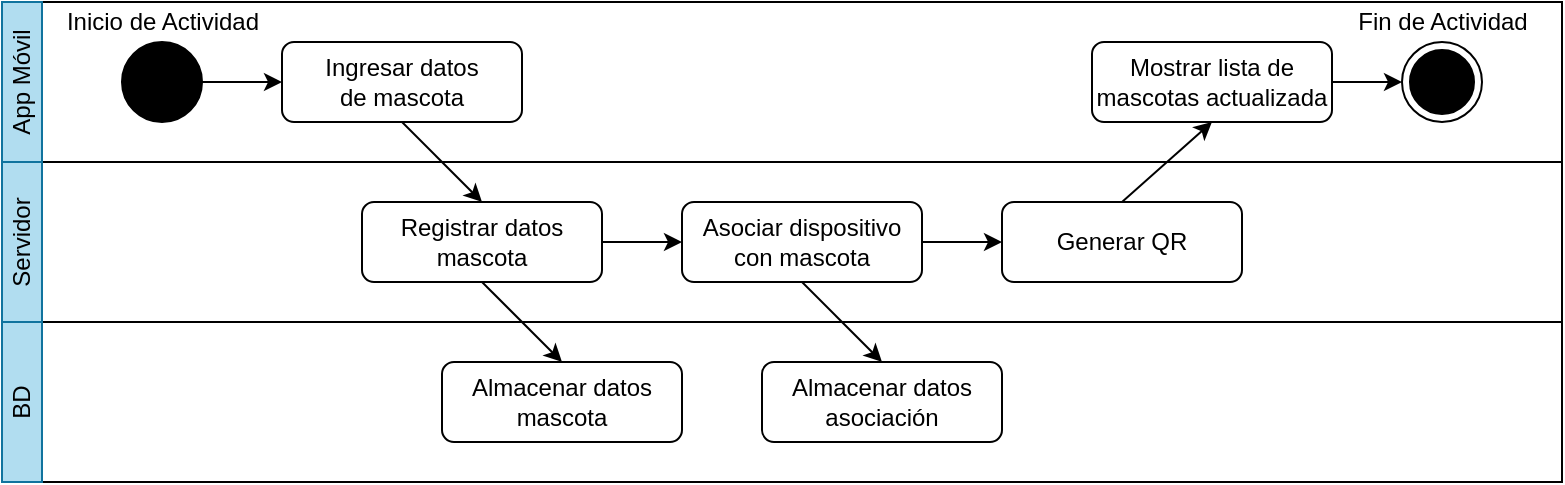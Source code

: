<mxfile version="28.2.5">
  <diagram name="Página-1" id="enVDqSY1fMJFekbLZFbQ">
    <mxGraphModel dx="872" dy="537" grid="1" gridSize="10" guides="1" tooltips="1" connect="1" arrows="1" fold="1" page="1" pageScale="1" pageWidth="1169" pageHeight="827" math="0" shadow="0">
      <root>
        <mxCell id="0" />
        <mxCell id="1" parent="0" />
        <mxCell id="286nNvO5I3SPzbbO3P0q-14" value="" style="rounded=0;whiteSpace=wrap;html=1;" parent="1" vertex="1">
          <mxGeometry x="60" y="200" width="760" height="80" as="geometry" />
        </mxCell>
        <mxCell id="286nNvO5I3SPzbbO3P0q-7" value="" style="rounded=0;whiteSpace=wrap;html=1;" parent="1" vertex="1">
          <mxGeometry x="60" y="120" width="760" height="80" as="geometry" />
        </mxCell>
        <mxCell id="286nNvO5I3SPzbbO3P0q-2" value="" style="rounded=0;whiteSpace=wrap;html=1;" parent="1" vertex="1">
          <mxGeometry x="60" y="40" width="760" height="80" as="geometry" />
        </mxCell>
        <mxCell id="286nNvO5I3SPzbbO3P0q-21" style="edgeStyle=orthogonalEdgeStyle;rounded=0;orthogonalLoop=1;jettySize=auto;html=1;exitX=1;exitY=0.5;exitDx=0;exitDy=0;entryX=0;entryY=0.5;entryDx=0;entryDy=0;" parent="1" source="286nNvO5I3SPzbbO3P0q-3" target="286nNvO5I3SPzbbO3P0q-5" edge="1">
          <mxGeometry relative="1" as="geometry" />
        </mxCell>
        <mxCell id="286nNvO5I3SPzbbO3P0q-3" value="" style="ellipse;whiteSpace=wrap;html=1;aspect=fixed;fillColor=#000000;" parent="1" vertex="1">
          <mxGeometry x="100" y="60" width="40" height="40" as="geometry" />
        </mxCell>
        <mxCell id="286nNvO5I3SPzbbO3P0q-4" value="Inicio de Actividad" style="text;html=1;align=center;verticalAlign=middle;rounded=0;" parent="1" vertex="1">
          <mxGeometry x="100" y="40" width="40" height="20" as="geometry" />
        </mxCell>
        <mxCell id="286nNvO5I3SPzbbO3P0q-9" style="rounded=0;orthogonalLoop=1;jettySize=auto;html=1;exitX=0.5;exitY=1;exitDx=0;exitDy=0;entryX=0.5;entryY=0;entryDx=0;entryDy=0;" parent="1" source="286nNvO5I3SPzbbO3P0q-5" target="286nNvO5I3SPzbbO3P0q-8" edge="1">
          <mxGeometry relative="1" as="geometry" />
        </mxCell>
        <mxCell id="286nNvO5I3SPzbbO3P0q-5" value="&lt;div&gt;Ingresar datos&lt;/div&gt;&lt;div&gt;de mascota&lt;/div&gt;" style="rounded=1;whiteSpace=wrap;html=1;" parent="1" vertex="1">
          <mxGeometry x="180" y="60" width="120" height="40" as="geometry" />
        </mxCell>
        <mxCell id="286nNvO5I3SPzbbO3P0q-6" value="Servidor" style="rounded=0;whiteSpace=wrap;html=1;rotation=-90;fillColor=#b1ddf0;strokeColor=#10739e;" parent="1" vertex="1">
          <mxGeometry x="10" y="150" width="80" height="20" as="geometry" />
        </mxCell>
        <mxCell id="286nNvO5I3SPzbbO3P0q-11" style="edgeStyle=orthogonalEdgeStyle;rounded=0;orthogonalLoop=1;jettySize=auto;html=1;exitX=1;exitY=0.5;exitDx=0;exitDy=0;entryX=0;entryY=0.5;entryDx=0;entryDy=0;" parent="1" source="286nNvO5I3SPzbbO3P0q-8" target="286nNvO5I3SPzbbO3P0q-10" edge="1">
          <mxGeometry relative="1" as="geometry" />
        </mxCell>
        <mxCell id="286nNvO5I3SPzbbO3P0q-18" style="rounded=0;orthogonalLoop=1;jettySize=auto;html=1;exitX=0.5;exitY=1;exitDx=0;exitDy=0;entryX=0.5;entryY=0;entryDx=0;entryDy=0;" parent="1" source="286nNvO5I3SPzbbO3P0q-8" target="286nNvO5I3SPzbbO3P0q-16" edge="1">
          <mxGeometry relative="1" as="geometry" />
        </mxCell>
        <mxCell id="286nNvO5I3SPzbbO3P0q-8" value="&lt;div&gt;Registrar datos&lt;/div&gt;&lt;div&gt;mascota&lt;/div&gt;" style="rounded=1;whiteSpace=wrap;html=1;" parent="1" vertex="1">
          <mxGeometry x="220" y="140" width="120" height="40" as="geometry" />
        </mxCell>
        <mxCell id="286nNvO5I3SPzbbO3P0q-20" style="rounded=0;orthogonalLoop=1;jettySize=auto;html=1;exitX=0.5;exitY=1;exitDx=0;exitDy=0;entryX=0.5;entryY=0;entryDx=0;entryDy=0;" parent="1" source="286nNvO5I3SPzbbO3P0q-10" target="286nNvO5I3SPzbbO3P0q-17" edge="1">
          <mxGeometry relative="1" as="geometry" />
        </mxCell>
        <mxCell id="Y9zt2DEdJVNuOkLB8jbV-2" style="edgeStyle=orthogonalEdgeStyle;rounded=0;orthogonalLoop=1;jettySize=auto;html=1;exitX=1;exitY=0.5;exitDx=0;exitDy=0;entryX=0;entryY=0.5;entryDx=0;entryDy=0;" edge="1" parent="1" source="286nNvO5I3SPzbbO3P0q-10" target="Y9zt2DEdJVNuOkLB8jbV-1">
          <mxGeometry relative="1" as="geometry" />
        </mxCell>
        <mxCell id="286nNvO5I3SPzbbO3P0q-10" value="&lt;div&gt;Asociar dispositivo&lt;/div&gt;&lt;div&gt;con mascota&lt;/div&gt;" style="rounded=1;whiteSpace=wrap;html=1;" parent="1" vertex="1">
          <mxGeometry x="380" y="140" width="120" height="40" as="geometry" />
        </mxCell>
        <mxCell id="286nNvO5I3SPzbbO3P0q-24" style="edgeStyle=orthogonalEdgeStyle;rounded=0;orthogonalLoop=1;jettySize=auto;html=1;exitX=1;exitY=0.5;exitDx=0;exitDy=0;entryX=0;entryY=0.5;entryDx=0;entryDy=0;" parent="1" source="286nNvO5I3SPzbbO3P0q-12" target="286nNvO5I3SPzbbO3P0q-23" edge="1">
          <mxGeometry relative="1" as="geometry" />
        </mxCell>
        <mxCell id="286nNvO5I3SPzbbO3P0q-12" value="&lt;div&gt;Mostrar lista de&lt;/div&gt;&lt;div&gt;mascotas actualizada&lt;/div&gt;" style="rounded=1;whiteSpace=wrap;html=1;" parent="1" vertex="1">
          <mxGeometry x="585" y="60" width="120" height="40" as="geometry" />
        </mxCell>
        <mxCell id="286nNvO5I3SPzbbO3P0q-15" value="BD" style="rounded=0;whiteSpace=wrap;html=1;rotation=-90;fillColor=#b1ddf0;strokeColor=#10739e;" parent="1" vertex="1">
          <mxGeometry x="10" y="230" width="80" height="20" as="geometry" />
        </mxCell>
        <mxCell id="286nNvO5I3SPzbbO3P0q-16" value="&lt;div&gt;Almacenar datos&lt;/div&gt;&lt;div&gt;mascota&lt;/div&gt;" style="rounded=1;whiteSpace=wrap;html=1;" parent="1" vertex="1">
          <mxGeometry x="260" y="220" width="120" height="40" as="geometry" />
        </mxCell>
        <mxCell id="286nNvO5I3SPzbbO3P0q-17" value="&lt;div&gt;Almacenar datos&lt;/div&gt;asociación" style="rounded=1;whiteSpace=wrap;html=1;" parent="1" vertex="1">
          <mxGeometry x="420" y="220" width="120" height="40" as="geometry" />
        </mxCell>
        <mxCell id="286nNvO5I3SPzbbO3P0q-23" value="" style="ellipse;html=1;shape=endState;fillColor=#000000;strokeColor=#000000;" parent="1" vertex="1">
          <mxGeometry x="740" y="60" width="40" height="40" as="geometry" />
        </mxCell>
        <mxCell id="286nNvO5I3SPzbbO3P0q-25" value="Fin de Actividad" style="text;html=1;align=center;verticalAlign=middle;rounded=0;" parent="1" vertex="1">
          <mxGeometry x="720" y="40" width="80" height="20" as="geometry" />
        </mxCell>
        <mxCell id="Y9zt2DEdJVNuOkLB8jbV-3" style="rounded=0;orthogonalLoop=1;jettySize=auto;html=1;exitX=0.5;exitY=0;exitDx=0;exitDy=0;entryX=0.5;entryY=1;entryDx=0;entryDy=0;" edge="1" parent="1" source="Y9zt2DEdJVNuOkLB8jbV-1" target="286nNvO5I3SPzbbO3P0q-12">
          <mxGeometry relative="1" as="geometry" />
        </mxCell>
        <mxCell id="Y9zt2DEdJVNuOkLB8jbV-1" value="&lt;div&gt;Generar QR&lt;/div&gt;" style="rounded=1;whiteSpace=wrap;html=1;" vertex="1" parent="1">
          <mxGeometry x="540" y="140" width="120" height="40" as="geometry" />
        </mxCell>
        <mxCell id="286nNvO5I3SPzbbO3P0q-1" value="App Móvil" style="rounded=0;whiteSpace=wrap;html=1;rotation=-90;fillColor=#b1ddf0;strokeColor=#10739e;" parent="1" vertex="1">
          <mxGeometry x="10" y="70" width="80" height="20" as="geometry" />
        </mxCell>
      </root>
    </mxGraphModel>
  </diagram>
</mxfile>
